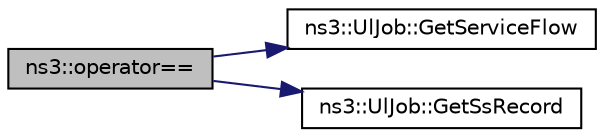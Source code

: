 digraph "ns3::operator=="
{
  edge [fontname="Helvetica",fontsize="10",labelfontname="Helvetica",labelfontsize="10"];
  node [fontname="Helvetica",fontsize="10",shape=record];
  rankdir="LR";
  Node1 [label="ns3::operator==",height=0.2,width=0.4,color="black", fillcolor="grey75", style="filled", fontcolor="black"];
  Node1 -> Node2 [color="midnightblue",fontsize="10",style="solid"];
  Node2 [label="ns3::UlJob::GetServiceFlow",height=0.2,width=0.4,color="black", fillcolor="white", style="filled",URL="$df/d56/classns3_1_1UlJob.html#ac977ce7fd5455b19befdd1240d76c3d4"];
  Node1 -> Node3 [color="midnightblue",fontsize="10",style="solid"];
  Node3 [label="ns3::UlJob::GetSsRecord",height=0.2,width=0.4,color="black", fillcolor="white", style="filled",URL="$df/d56/classns3_1_1UlJob.html#adc8f4fac95ea6ca34e6ed4b4a38c35a9"];
}
